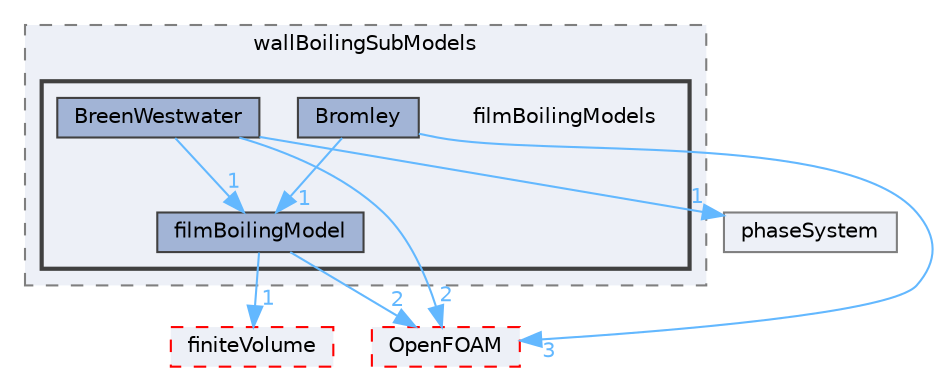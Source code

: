 digraph "src/phaseSystemModels/reactingEuler/multiphaseSystem/derivedFvPatchFields/wallBoilingSubModels/filmBoilingModels"
{
 // LATEX_PDF_SIZE
  bgcolor="transparent";
  edge [fontname=Helvetica,fontsize=10,labelfontname=Helvetica,labelfontsize=10];
  node [fontname=Helvetica,fontsize=10,shape=box,height=0.2,width=0.4];
  compound=true
  subgraph clusterdir_ea8b62f2044edae098ab01ad23036473 {
    graph [ bgcolor="#edf0f7", pencolor="grey50", label="wallBoilingSubModels", fontname=Helvetica,fontsize=10 style="filled,dashed", URL="dir_ea8b62f2044edae098ab01ad23036473.html",tooltip=""]
  subgraph clusterdir_99ff651ed3e50150cac180a74d00c475 {
    graph [ bgcolor="#edf0f7", pencolor="grey25", label="", fontname=Helvetica,fontsize=10 style="filled,bold", URL="dir_99ff651ed3e50150cac180a74d00c475.html",tooltip=""]
    dir_99ff651ed3e50150cac180a74d00c475 [shape=plaintext, label="filmBoilingModels"];
  dir_bfe296db386fa1510d3370217aa87335 [label="BreenWestwater", fillcolor="#a2b4d6", color="grey25", style="filled", URL="dir_bfe296db386fa1510d3370217aa87335.html",tooltip=""];
  dir_24fd04d61a179b9e19c1277549f62e93 [label="Bromley", fillcolor="#a2b4d6", color="grey25", style="filled", URL="dir_24fd04d61a179b9e19c1277549f62e93.html",tooltip=""];
  dir_301e20745a87173de10862d3ebf95d91 [label="filmBoilingModel", fillcolor="#a2b4d6", color="grey25", style="filled", URL="dir_301e20745a87173de10862d3ebf95d91.html",tooltip=""];
  }
  }
  dir_9bd15774b555cf7259a6fa18f99fe99b [label="finiteVolume", fillcolor="#edf0f7", color="red", style="filled,dashed", URL="dir_9bd15774b555cf7259a6fa18f99fe99b.html",tooltip=""];
  dir_c5473ff19b20e6ec4dfe5c310b3778a8 [label="OpenFOAM", fillcolor="#edf0f7", color="red", style="filled,dashed", URL="dir_c5473ff19b20e6ec4dfe5c310b3778a8.html",tooltip=""];
  dir_dfe19b54a98af0254be9d6c989217747 [label="phaseSystem", fillcolor="#edf0f7", color="grey50", style="filled", URL="dir_dfe19b54a98af0254be9d6c989217747.html",tooltip=""];
  dir_bfe296db386fa1510d3370217aa87335->dir_301e20745a87173de10862d3ebf95d91 [headlabel="1", labeldistance=1.5 headhref="dir_000348_001359.html" href="dir_000348_001359.html" color="steelblue1" fontcolor="steelblue1"];
  dir_bfe296db386fa1510d3370217aa87335->dir_c5473ff19b20e6ec4dfe5c310b3778a8 [headlabel="2", labeldistance=1.5 headhref="dir_000348_002695.html" href="dir_000348_002695.html" color="steelblue1" fontcolor="steelblue1"];
  dir_bfe296db386fa1510d3370217aa87335->dir_dfe19b54a98af0254be9d6c989217747 [headlabel="1", labeldistance=1.5 headhref="dir_000348_002906.html" href="dir_000348_002906.html" color="steelblue1" fontcolor="steelblue1"];
  dir_24fd04d61a179b9e19c1277549f62e93->dir_301e20745a87173de10862d3ebf95d91 [headlabel="1", labeldistance=1.5 headhref="dir_000349_001359.html" href="dir_000349_001359.html" color="steelblue1" fontcolor="steelblue1"];
  dir_24fd04d61a179b9e19c1277549f62e93->dir_c5473ff19b20e6ec4dfe5c310b3778a8 [headlabel="3", labeldistance=1.5 headhref="dir_000349_002695.html" href="dir_000349_002695.html" color="steelblue1" fontcolor="steelblue1"];
  dir_301e20745a87173de10862d3ebf95d91->dir_9bd15774b555cf7259a6fa18f99fe99b [headlabel="1", labeldistance=1.5 headhref="dir_001359_001387.html" href="dir_001359_001387.html" color="steelblue1" fontcolor="steelblue1"];
  dir_301e20745a87173de10862d3ebf95d91->dir_c5473ff19b20e6ec4dfe5c310b3778a8 [headlabel="2", labeldistance=1.5 headhref="dir_001359_002695.html" href="dir_001359_002695.html" color="steelblue1" fontcolor="steelblue1"];
}

